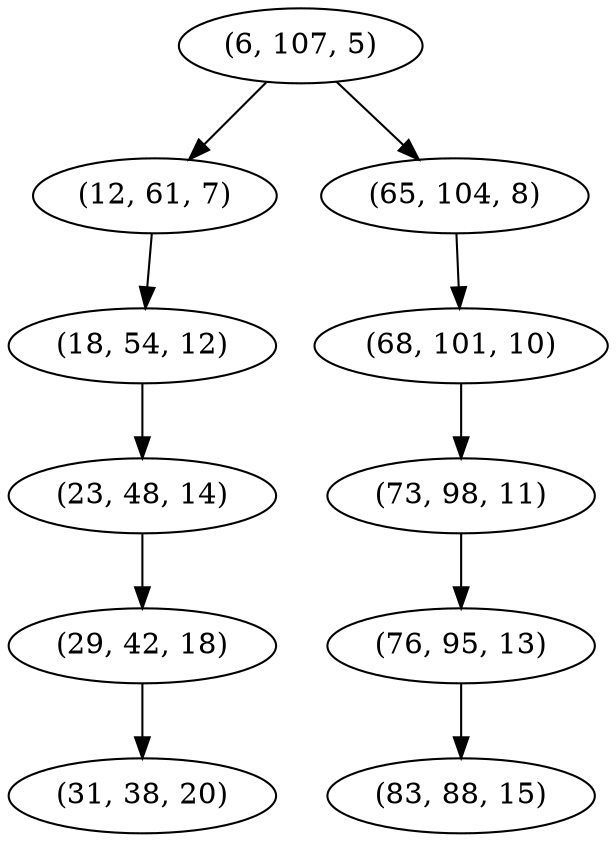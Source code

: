 digraph tree {
    "(6, 107, 5)";
    "(12, 61, 7)";
    "(18, 54, 12)";
    "(23, 48, 14)";
    "(29, 42, 18)";
    "(31, 38, 20)";
    "(65, 104, 8)";
    "(68, 101, 10)";
    "(73, 98, 11)";
    "(76, 95, 13)";
    "(83, 88, 15)";
    "(6, 107, 5)" -> "(12, 61, 7)";
    "(6, 107, 5)" -> "(65, 104, 8)";
    "(12, 61, 7)" -> "(18, 54, 12)";
    "(18, 54, 12)" -> "(23, 48, 14)";
    "(23, 48, 14)" -> "(29, 42, 18)";
    "(29, 42, 18)" -> "(31, 38, 20)";
    "(65, 104, 8)" -> "(68, 101, 10)";
    "(68, 101, 10)" -> "(73, 98, 11)";
    "(73, 98, 11)" -> "(76, 95, 13)";
    "(76, 95, 13)" -> "(83, 88, 15)";
}
